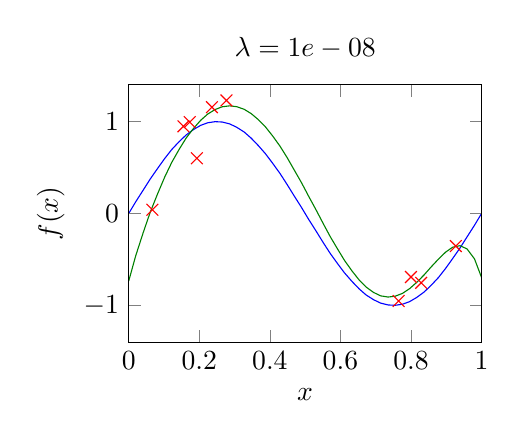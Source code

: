 % This file was created by matplotlib v0.1.0.
% Copyright (c) 2010--2014, Nico Schlömer <nico.schloemer@gmail.com>
% All rights reserved.
% 
% The lastest updates can be retrieved from
% 
% https://github.com/nschloe/matplotlib2tikz
% 
% where you can also submit bug reports and leavecomments.
% 
\begin{tikzpicture}

\begin{axis}[
title={$\lambda =1e-08$},
xlabel={$x$},
ylabel={$f(x)$},
xmin=0, xmax=1,
ymin=-1.4, ymax=1.4,
axis on top,
width=0.5\textwidth,
height=0.4\textwidth
]
\addplot [red, mark=x, mark size=3, only marks]
coordinates {
(0.236,1.156)
(0.155,0.948)
(0.067,0.041)
(0.8,-0.691)
(0.765,-0.952)
(0.277,1.23)
(0.173,0.993)
(0.927,-0.354)
(0.829,-0.754)
(0.193,0.601)

};
\addplot [blue]
coordinates {
(0,0)
(0.02,0.128)
(0.041,0.254)
(0.061,0.375)
(0.082,0.491)
(0.102,0.598)
(0.122,0.696)
(0.143,0.782)
(0.163,0.855)
(0.184,0.914)
(0.204,0.959)
(0.224,0.987)
(0.245,0.999)
(0.265,0.995)
(0.286,0.975)
(0.306,0.938)
(0.327,0.887)
(0.347,0.82)
(0.367,0.74)
(0.388,0.648)
(0.408,0.546)
(0.429,0.434)
(0.449,0.315)
(0.469,0.191)
(0.49,0.064)
(0.51,-0.064)
(0.531,-0.191)
(0.551,-0.315)
(0.571,-0.434)
(0.592,-0.546)
(0.612,-0.648)
(0.633,-0.74)
(0.653,-0.82)
(0.673,-0.887)
(0.694,-0.938)
(0.714,-0.975)
(0.735,-0.995)
(0.755,-0.999)
(0.776,-0.987)
(0.796,-0.959)
(0.816,-0.914)
(0.837,-0.855)
(0.857,-0.782)
(0.878,-0.696)
(0.898,-0.598)
(0.918,-0.491)
(0.939,-0.375)
(0.959,-0.254)
(0.98,-0.128)
(1,-2.449e-16)

};
\addplot [green!50.0!black]
coordinates {
(0,-0.735)
(0.02,-0.458)
(0.041,-0.209)
(0.061,0.014)
(0.082,0.215)
(0.102,0.396)
(0.122,0.556)
(0.143,0.698)
(0.163,0.822)
(0.184,0.927)
(0.204,1.014)
(0.224,1.082)
(0.245,1.131)
(0.265,1.161)
(0.286,1.171)
(0.306,1.162)
(0.327,1.134)
(0.347,1.087)
(0.367,1.022)
(0.388,0.94)
(0.408,0.843)
(0.429,0.731)
(0.449,0.608)
(0.469,0.474)
(0.49,0.333)
(0.51,0.187)
(0.531,0.039)
(0.551,-0.108)
(0.571,-0.251)
(0.592,-0.387)
(0.612,-0.513)
(0.633,-0.626)
(0.653,-0.723)
(0.673,-0.801)
(0.694,-0.859)
(0.714,-0.896)
(0.735,-0.909)
(0.755,-0.9)
(0.776,-0.869)
(0.796,-0.818)
(0.816,-0.75)
(0.837,-0.669)
(0.857,-0.582)
(0.878,-0.496)
(0.898,-0.421)
(0.918,-0.367)
(0.939,-0.35)
(0.959,-0.386)
(0.98,-0.494)
(1,-0.696)

};
\path [draw=black, fill opacity=0] (axis cs:13,1.4)--(axis cs:13,1.4);

\path [draw=black, fill opacity=0] (axis cs:1,13)--(axis cs:1,13);

\path [draw=black, fill opacity=0] (axis cs:13,-1.4)--(axis cs:13,-1.4);

\path [draw=black, fill opacity=0] (axis cs:0,13)--(axis cs:0,13);

\end{axis}

\end{tikzpicture}